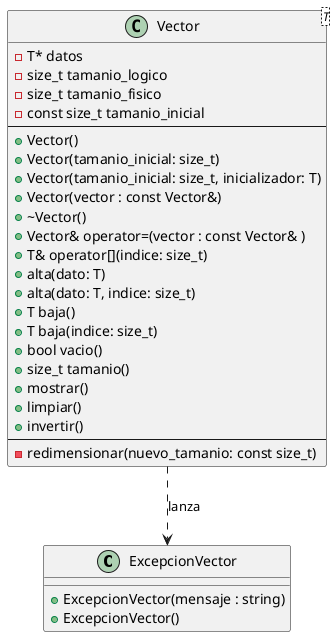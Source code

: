 @startuml
'https://plantuml.com/class-diagram

class ExcepcionVector {
    +ExcepcionVector(mensaje : string)
    +ExcepcionVector()
}

class Vector<T> {
    -T* datos
    -size_t tamanio_logico
    -size_t tamanio_fisico
    -const size_t tamanio_inicial
    ---
    +Vector()
    +Vector(tamanio_inicial: size_t)
    +Vector(tamanio_inicial: size_t, inicializador: T)
    +Vector(vector : const Vector&)
    +~Vector()
    + Vector& operator=(vector : const Vector& )
    + T& operator[](indice: size_t)
    +alta(dato: T)
    +alta(dato: T, indice: size_t)
    + T baja()
    + T baja(indice: size_t)
    + bool vacio()
    + size_t tamanio()
    +mostrar()
    +limpiar()
    +invertir()
    ---
    -redimensionar(nuevo_tamanio: const size_t)
}

Vector ..>  ExcepcionVector : "lanza"

@enduml